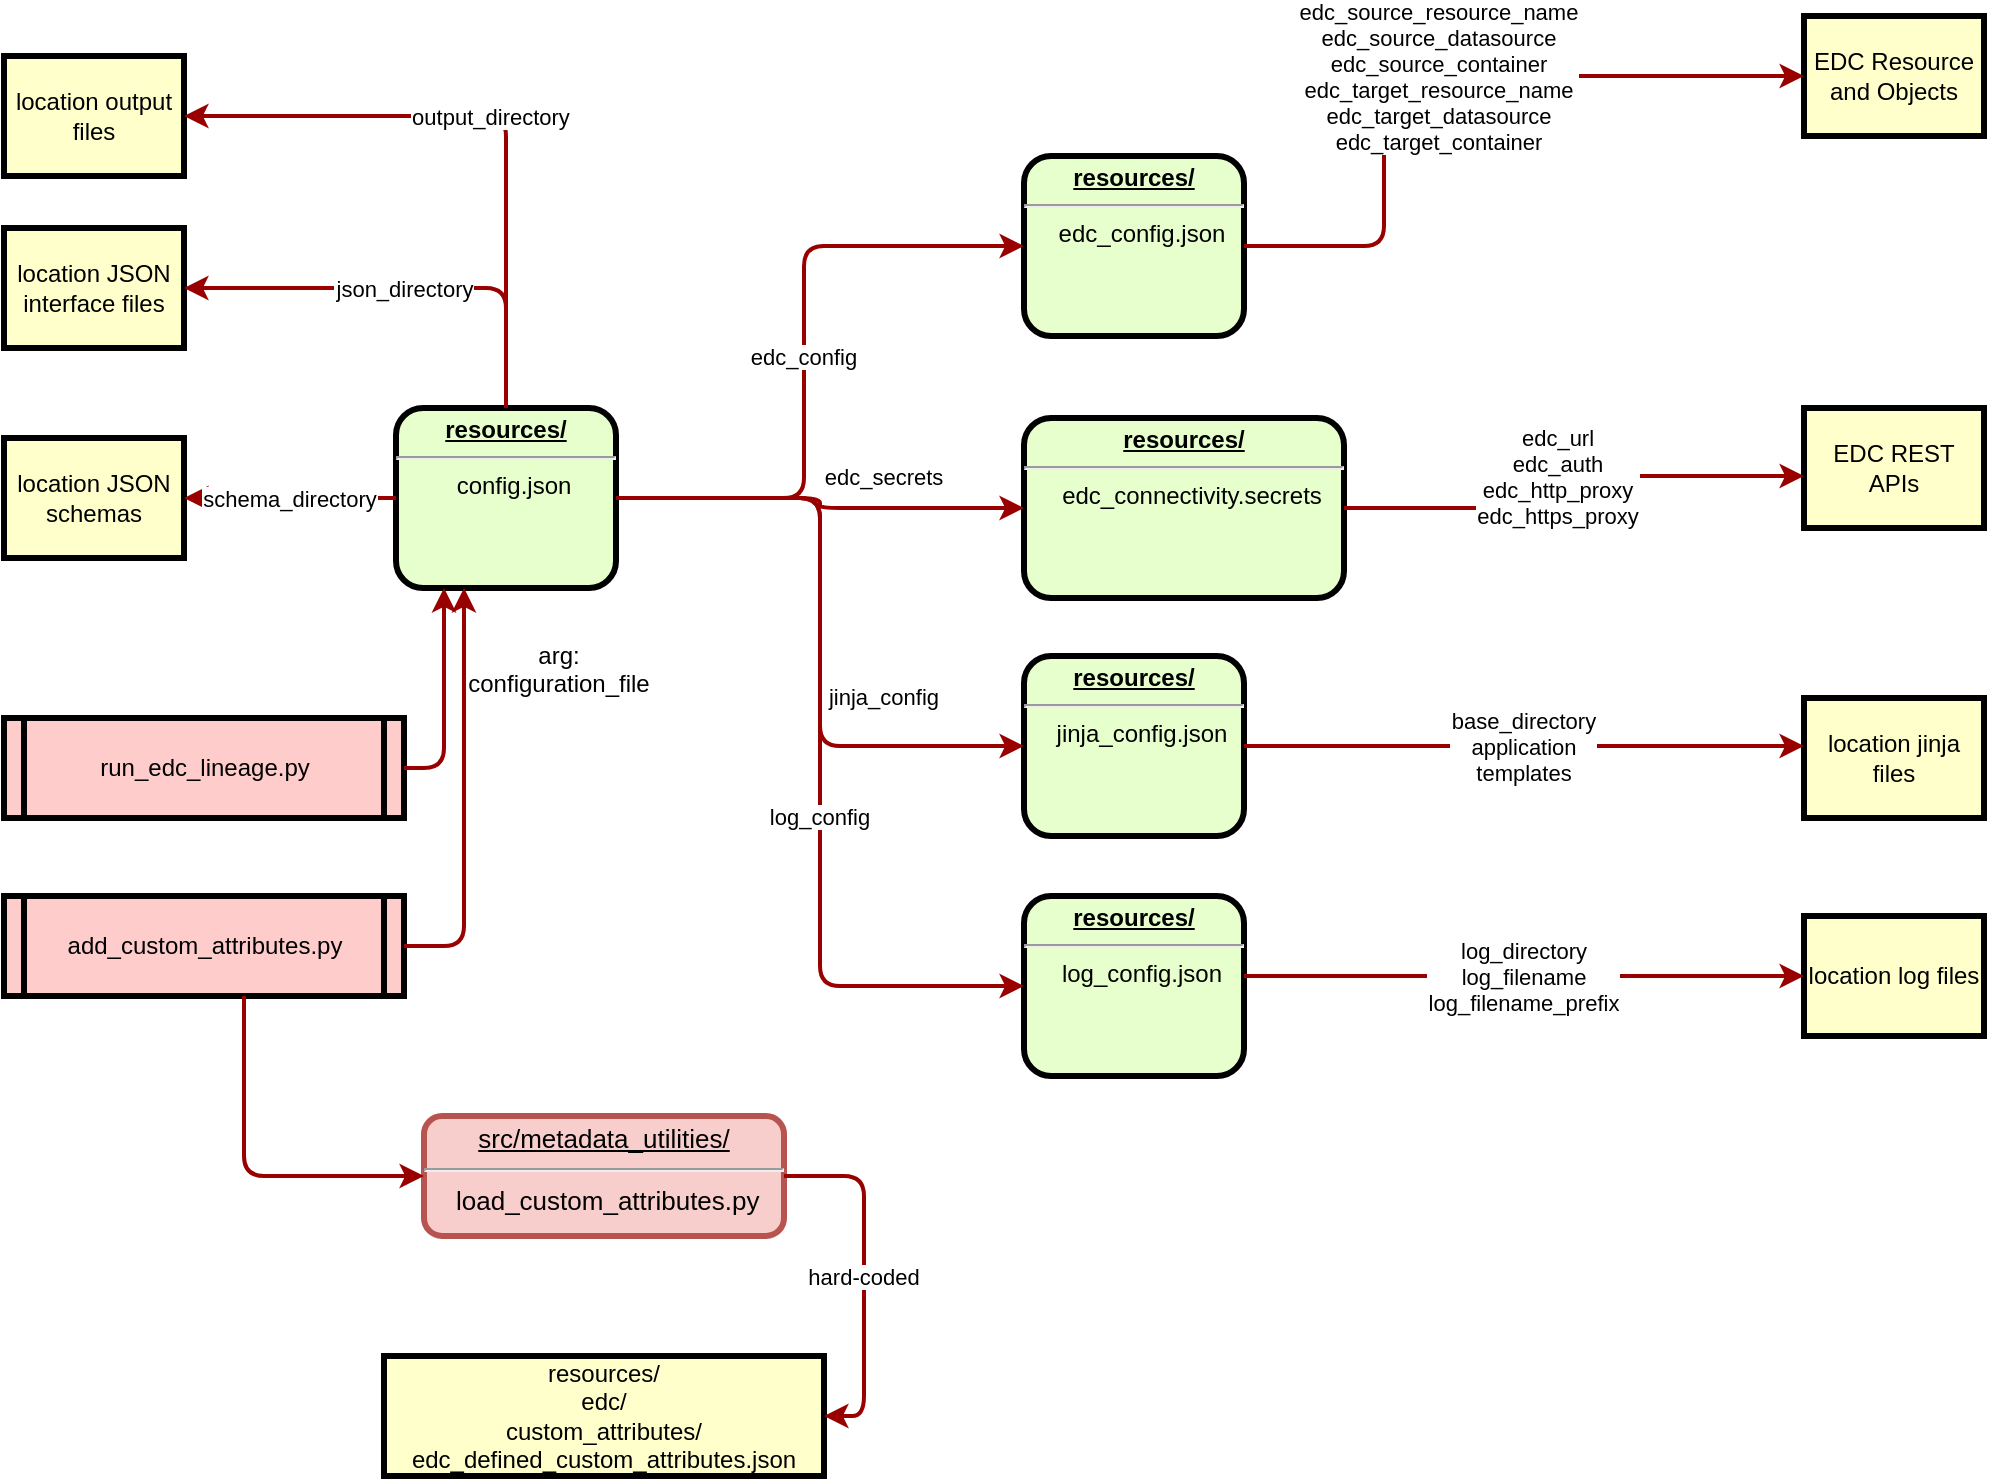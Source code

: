 <mxfile version="13.9.9" type="device"><diagram name="Config dependencies" id="c7558073-3199-34d8-9f00-42111426c3f3"><mxGraphModel dx="1106" dy="997" grid="1" gridSize="10" guides="1" tooltips="1" connect="1" arrows="1" fold="1" page="1" pageScale="1" pageWidth="1654" pageHeight="1169" background="#ffffff" math="0" shadow="0"><root><mxCell id="0"/><mxCell id="1" parent="0"/><mxCell id="2" value="&lt;p style=&quot;margin: 0px ; margin-top: 4px ; text-align: center ; text-decoration: underline&quot;&gt;&lt;strong&gt;resources/&lt;br&gt;&lt;/strong&gt;&lt;/p&gt;&lt;hr&gt;&lt;p style=&quot;margin: 0px ; margin-left: 8px&quot;&gt;config.json&lt;/p&gt;" style="verticalAlign=middle;align=center;overflow=fill;fontSize=12;fontFamily=Helvetica;html=1;rounded=1;fontStyle=0;strokeWidth=3;fillColor=#E6FFCC" parent="1" vertex="1"><mxGeometry x="236" y="236" width="110" height="90" as="geometry"/></mxCell><mxCell id="3" value="location JSON interface files" style="whiteSpace=wrap;align=center;verticalAlign=middle;fontStyle=0;strokeWidth=3;fillColor=#FFFFCC" parent="1" vertex="1"><mxGeometry x="40" y="146" width="90" height="60" as="geometry"/></mxCell><mxCell id="4" value="location JSON schemas" style="whiteSpace=wrap;align=center;verticalAlign=middle;fontStyle=0;strokeWidth=3;fillColor=#FFFFCC" parent="1" vertex="1"><mxGeometry x="40" y="251" width="90" height="60" as="geometry"/></mxCell><mxCell id="5" value="run_edc_lineage.py" style="shape=process;whiteSpace=wrap;align=center;verticalAlign=middle;size=0.048;fontStyle=0;strokeWidth=3;fillColor=#FFCCCC" parent="1" vertex="1"><mxGeometry x="40" y="391" width="200" height="50" as="geometry"/></mxCell><mxCell id="6" value="&lt;p style=&quot;margin: 0px ; margin-top: 4px ; text-align: center ; text-decoration: underline&quot;&gt;&lt;strong&gt;resources/&lt;br&gt;&lt;/strong&gt;&lt;/p&gt;&lt;hr&gt;&lt;p style=&quot;margin: 0px ; margin-left: 8px&quot;&gt;edc_config.json&lt;/p&gt;" style="verticalAlign=middle;align=center;overflow=fill;fontSize=12;fontFamily=Helvetica;html=1;rounded=1;fontStyle=0;strokeWidth=3;fillColor=#E6FFCC" parent="1" vertex="1"><mxGeometry x="550" y="110" width="110" height="90" as="geometry"/></mxCell><mxCell id="7" value="&lt;p style=&quot;margin: 0px ; margin-top: 4px ; text-align: center ; text-decoration: underline&quot;&gt;&lt;strong&gt;resources/&lt;br&gt;&lt;/strong&gt;&lt;/p&gt;&lt;hr&gt;&lt;p style=&quot;margin: 0px ; margin-left: 8px&quot;&gt;jinja_config.json&lt;/p&gt;" style="verticalAlign=middle;align=center;overflow=fill;fontSize=12;fontFamily=Helvetica;html=1;rounded=1;fontStyle=0;strokeWidth=3;fillColor=#E6FFCC" parent="1" vertex="1"><mxGeometry x="550" y="360" width="110" height="90" as="geometry"/></mxCell><mxCell id="8" value="&lt;p style=&quot;margin: 0px ; margin-top: 4px ; text-align: center ; text-decoration: underline&quot;&gt;&lt;strong&gt;&lt;strong&gt;resources/&lt;/strong&gt;&lt;br&gt;&lt;/strong&gt;&lt;/p&gt;&lt;hr&gt;&lt;p style=&quot;margin: 0px ; margin-left: 8px&quot;&gt;edc_connectivity.secrets&lt;/p&gt;" style="verticalAlign=middle;align=center;overflow=fill;fontSize=12;fontFamily=Helvetica;html=1;rounded=1;fontStyle=0;strokeWidth=3;fillColor=#E6FFCC" parent="1" vertex="1"><mxGeometry x="550" y="241" width="160" height="90" as="geometry"/></mxCell><mxCell id="9" value="&lt;p style=&quot;margin: 0px ; margin-top: 4px ; text-align: center ; text-decoration: underline&quot;&gt;&lt;strong&gt;resources/&lt;br&gt;&lt;/strong&gt;&lt;/p&gt;&lt;hr&gt;&lt;p style=&quot;margin: 0px ; margin-left: 8px&quot;&gt;log_config.json&lt;/p&gt;" style="verticalAlign=middle;align=center;overflow=fill;fontSize=12;fontFamily=Helvetica;html=1;rounded=1;fontStyle=0;strokeWidth=3;fillColor=#E6FFCC" parent="1" vertex="1"><mxGeometry x="550" y="480" width="110" height="90" as="geometry"/></mxCell><mxCell id="12" value="EDC Resource and Objects" style="whiteSpace=wrap;align=center;verticalAlign=middle;fontStyle=0;strokeWidth=3;fillColor=#FFFFCC" parent="1" vertex="1"><mxGeometry x="940" y="40.0" width="90" height="60" as="geometry"/></mxCell><mxCell id="36" value="json_directory" style="edgeStyle=orthogonalEdgeStyle;strokeColor=#990000;strokeWidth=2;startArrow=classic;startFill=1;endArrow=none;endFill=0;rounded=1;fontStyle=0" parent="1" source="3" target="2" edge="1"><mxGeometry width="100" height="100" relative="1" as="geometry"><mxPoint x="20" y="250" as="sourcePoint"/><mxPoint x="120" y="150" as="targetPoint"/></mxGeometry></mxCell><mxCell id="37" value="schema_directory" style="edgeStyle=none;noEdgeStyle=1;strokeColor=#990000;strokeWidth=2;startArrow=classic;startFill=1;endArrow=none;endFill=0;fontStyle=0" parent="1" source="4" target="2" edge="1"><mxGeometry width="100" height="100" relative="1" as="geometry"><mxPoint x="280" y="190" as="sourcePoint"/><mxPoint x="380" y="90" as="targetPoint"/></mxGeometry></mxCell><mxCell id="54" value="arg: &#10;configuration_file" style="text;spacingTop=-5;align=center;fontStyle=0" parent="1" vertex="1"><mxGeometry x="302.5" y="351" width="30" height="20" as="geometry"/></mxCell><mxCell id="55" value="" style="edgeStyle=elbowEdgeStyle;elbow=horizontal;strokeColor=#990000;strokeWidth=2;fontStyle=0" parent="1" source="5" target="2" edge="1"><mxGeometry width="100" height="100" relative="1" as="geometry"><mxPoint x="50" y="530" as="sourcePoint"/><mxPoint x="150" y="430" as="targetPoint"/><Array as="points"><mxPoint x="260" y="370"/></Array></mxGeometry></mxCell><mxCell id="58" value="edc_config" style="edgeStyle=elbowEdgeStyle;elbow=horizontal;strokeColor=#990000;strokeWidth=2;exitX=1;exitY=0.5;exitDx=0;exitDy=0;fontStyle=0" parent="1" source="2" target="6" edge="1"><mxGeometry width="100" height="100" relative="1" as="geometry"><mxPoint x="380" y="370" as="sourcePoint"/><mxPoint x="480" y="270" as="targetPoint"/><Array as="points"><mxPoint x="440" y="310"/></Array></mxGeometry></mxCell><mxCell id="65" value="edc_source_resource_name&#10;edc_source_datasource&#10;edc_source_container&#10;edc_target_resource_name&#10;edc_target_datasource&#10;edc_target_container" style="edgeStyle=elbowEdgeStyle;elbow=horizontal;strokeColor=#990000;strokeWidth=2;entryX=0;entryY=0.5;entryDx=0;entryDy=0;fontStyle=0" parent="1" source="6" target="12" edge="1"><mxGeometry width="100" height="100" relative="1" as="geometry"><mxPoint x="260" y="180.0" as="sourcePoint"/><mxPoint x="360" y="80.0" as="targetPoint"/><Array as="points"><mxPoint x="730" y="100"/></Array></mxGeometry></mxCell><mxCell id="69" value="edc_secrets" style="edgeStyle=elbowEdgeStyle;strokeColor=#990000;strokeWidth=2;fontStyle=0" parent="1" source="2" target="8" edge="1"><mxGeometry x="0.33" y="16" width="100" height="100" relative="1" as="geometry"><mxPoint x="340" y="360" as="sourcePoint"/><mxPoint x="440" y="260" as="targetPoint"/><mxPoint as="offset"/></mxGeometry></mxCell><mxCell id="72" value="jinja_config" style="edgeStyle=elbowEdgeStyle;strokeColor=#990000;strokeWidth=2;fontStyle=0" parent="1" source="2" target="7" edge="1"><mxGeometry x="0.573" y="25" width="100" height="100" relative="1" as="geometry"><mxPoint x="500" y="500" as="sourcePoint"/><mxPoint x="600" y="400" as="targetPoint"/><mxPoint as="offset"/></mxGeometry></mxCell><mxCell id="78" value="log_config" style="edgeStyle=elbowEdgeStyle;elbow=horizontal;strokeColor=#990000;strokeWidth=2;fontStyle=0" parent="1" source="2" target="9" edge="1"><mxGeometry x="0.165" width="100" height="100" relative="1" as="geometry"><mxPoint x="430" y="700" as="sourcePoint"/><mxPoint x="530" y="600" as="targetPoint"/><mxPoint as="offset"/></mxGeometry></mxCell><mxCell id="KtBQKk1zcoPrlFMhdo59-96" value="location output files" style="whiteSpace=wrap;align=center;verticalAlign=middle;fontStyle=0;strokeWidth=3;fillColor=#FFFFCC" vertex="1" parent="1"><mxGeometry x="40" y="60" width="90" height="60" as="geometry"/></mxCell><mxCell id="KtBQKk1zcoPrlFMhdo59-97" value="output_directory" style="edgeStyle=orthogonalEdgeStyle;strokeColor=#990000;strokeWidth=2;startArrow=classic;startFill=1;endArrow=none;endFill=0;rounded=1;fontStyle=0" edge="1" parent="1" source="KtBQKk1zcoPrlFMhdo59-96" target="2"><mxGeometry width="100" height="100" relative="1" as="geometry"><mxPoint x="140" y="186" as="sourcePoint"/><mxPoint x="301" y="246" as="targetPoint"/></mxGeometry></mxCell><mxCell id="KtBQKk1zcoPrlFMhdo59-99" value="EDC REST APIs" style="whiteSpace=wrap;align=center;verticalAlign=middle;fontStyle=0;strokeWidth=3;fillColor=#FFFFCC" vertex="1" parent="1"><mxGeometry x="940" y="236" width="90" height="60" as="geometry"/></mxCell><mxCell id="KtBQKk1zcoPrlFMhdo59-100" value="edc_url&#10;edc_auth&#10;edc_http_proxy&#10;edc_https_proxy" style="edgeStyle=elbowEdgeStyle;elbow=horizontal;strokeColor=#990000;strokeWidth=2;fontStyle=0;exitX=1;exitY=0.5;exitDx=0;exitDy=0;" edge="1" parent="1" source="8" target="KtBQKk1zcoPrlFMhdo59-99"><mxGeometry width="100" height="100" relative="1" as="geometry"><mxPoint x="670" y="165" as="sourcePoint"/><mxPoint x="850" y="80" as="targetPoint"/><Array as="points"><mxPoint x="790" y="270"/></Array></mxGeometry></mxCell><mxCell id="KtBQKk1zcoPrlFMhdo59-101" value="location jinja files" style="whiteSpace=wrap;align=center;verticalAlign=middle;fontStyle=0;strokeWidth=3;fillColor=#FFFFCC" vertex="1" parent="1"><mxGeometry x="940" y="381" width="90" height="60" as="geometry"/></mxCell><mxCell id="KtBQKk1zcoPrlFMhdo59-102" value="base_directory&#10;application&#10;templates" style="edgeStyle=elbowEdgeStyle;elbow=horizontal;strokeColor=#990000;strokeWidth=2;fontStyle=0;" edge="1" parent="1" source="7" target="KtBQKk1zcoPrlFMhdo59-101"><mxGeometry width="100" height="100" relative="1" as="geometry"><mxPoint x="720" y="296" as="sourcePoint"/><mxPoint x="950" y="280" as="targetPoint"/><Array as="points"><mxPoint x="810" y="405"/></Array></mxGeometry></mxCell><mxCell id="KtBQKk1zcoPrlFMhdo59-103" value="location log files" style="whiteSpace=wrap;align=center;verticalAlign=middle;fontStyle=0;strokeWidth=3;fillColor=#FFFFCC" vertex="1" parent="1"><mxGeometry x="940" y="490" width="90" height="60" as="geometry"/></mxCell><mxCell id="KtBQKk1zcoPrlFMhdo59-104" value="log_directory&#10;log_filename&#10;log_filename_prefix" style="edgeStyle=elbowEdgeStyle;elbow=horizontal;strokeColor=#990000;strokeWidth=2;fontStyle=0;" edge="1" parent="1" source="9" target="KtBQKk1zcoPrlFMhdo59-103"><mxGeometry width="100" height="100" relative="1" as="geometry"><mxPoint x="670" y="415" as="sourcePoint"/><mxPoint x="950" y="415" as="targetPoint"/><Array as="points"><mxPoint x="790" y="520"/></Array></mxGeometry></mxCell><mxCell id="KtBQKk1zcoPrlFMhdo59-105" value="add_custom_attributes.py" style="shape=process;whiteSpace=wrap;align=center;verticalAlign=middle;size=0.048;fontStyle=0;strokeWidth=3;fillColor=#FFCCCC" vertex="1" parent="1"><mxGeometry x="40" y="480" width="200" height="50" as="geometry"/></mxCell><mxCell id="KtBQKk1zcoPrlFMhdo59-106" value="" style="edgeStyle=elbowEdgeStyle;elbow=horizontal;strokeColor=#990000;strokeWidth=2;fontStyle=0" edge="1" parent="1" source="KtBQKk1zcoPrlFMhdo59-105" target="2"><mxGeometry width="100" height="100" relative="1" as="geometry"><mxPoint x="250" y="426" as="sourcePoint"/><mxPoint x="270" y="336" as="targetPoint"/><Array as="points"><mxPoint x="270" y="380"/></Array></mxGeometry></mxCell><mxCell id="KtBQKk1zcoPrlFMhdo59-108" value="resources/&#10;edc/&#10;custom_attributes/&#10;edc_defined_custom_attributes.json" style="whiteSpace=wrap;align=center;verticalAlign=middle;fontStyle=0;strokeWidth=3;fillColor=#FFFFCC" vertex="1" parent="1"><mxGeometry x="230" y="710" width="220" height="60" as="geometry"/></mxCell><mxCell id="KtBQKk1zcoPrlFMhdo59-109" value="&lt;p style=&quot;margin: 4px 0px 0px ; text-align: center ; text-decoration: underline ; font-size: 13px&quot;&gt;&lt;font style=&quot;font-size: 13px&quot;&gt;src/metadata_utilities/&lt;br&gt;&lt;/font&gt;&lt;/p&gt;&lt;hr style=&quot;font-size: 13px&quot;&gt;&lt;h2 id=&quot;blob-path&quot; class=&quot;breadcrumb flex-auto min-width-0 text-normal mx-0 mx-md-3 width-full width-md-auto flex-order-1 flex-md-order-none mt-3 mt-md-0&quot; style=&quot;box-sizing: border-box ; margin: 0px 16px ; width: auto ; min-width: 0px ; font-size: 13px&quot;&gt;&lt;span class=&quot;final-path&quot; style=&quot;box-sizing: border-box ; font-weight: normal&quot;&gt;&lt;font style=&quot;font-size: 13px&quot;&gt;load_custom_attributes.py&lt;/font&gt;&lt;/span&gt;&lt;/h2&gt;" style="verticalAlign=middle;align=center;overflow=fill;fontSize=12;fontFamily=Helvetica;html=1;rounded=1;fontStyle=0;strokeWidth=3;fillColor=#f8cecc;strokeColor=#b85450;" vertex="1" parent="1"><mxGeometry x="250" y="590" width="180" height="60" as="geometry"/></mxCell><mxCell id="KtBQKk1zcoPrlFMhdo59-110" value="" style="edgeStyle=elbowEdgeStyle;elbow=horizontal;strokeColor=#990000;strokeWidth=2;fontStyle=0" edge="1" parent="1" source="KtBQKk1zcoPrlFMhdo59-105" target="KtBQKk1zcoPrlFMhdo59-109"><mxGeometry width="100" height="100" relative="1" as="geometry"><mxPoint x="250" y="515" as="sourcePoint"/><mxPoint x="280" y="336" as="targetPoint"/><Array as="points"><mxPoint x="160" y="520"/></Array></mxGeometry></mxCell><mxCell id="KtBQKk1zcoPrlFMhdo59-111" value="hard-coded" style="edgeStyle=elbowEdgeStyle;elbow=horizontal;strokeColor=#990000;strokeWidth=2;fontStyle=0" edge="1" parent="1" source="KtBQKk1zcoPrlFMhdo59-109" target="KtBQKk1zcoPrlFMhdo59-108"><mxGeometry width="100" height="100" relative="1" as="geometry"><mxPoint x="170" y="540" as="sourcePoint"/><mxPoint x="260" y="645" as="targetPoint"/><Array as="points"><mxPoint x="470" y="700"/></Array></mxGeometry></mxCell></root></mxGraphModel></diagram></mxfile>